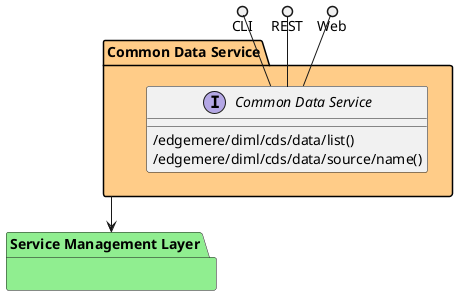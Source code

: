@startuml


package "Service Management Layer" #lightgreen {
    }


package "Common Data Service" #ffcc88 {

    interface "Common Data Service" as i {
            /edgemere/diml/cds/data/list()
            /edgemere/diml/cds/data/source/name()
    
    }
}

CLI ()-- i
REST ()-- i
Web ()-- i

package "Common Data Service" #ffcc88 {
    
}


    "Common Data Service" --> "Service Management Layer"


@enduml
